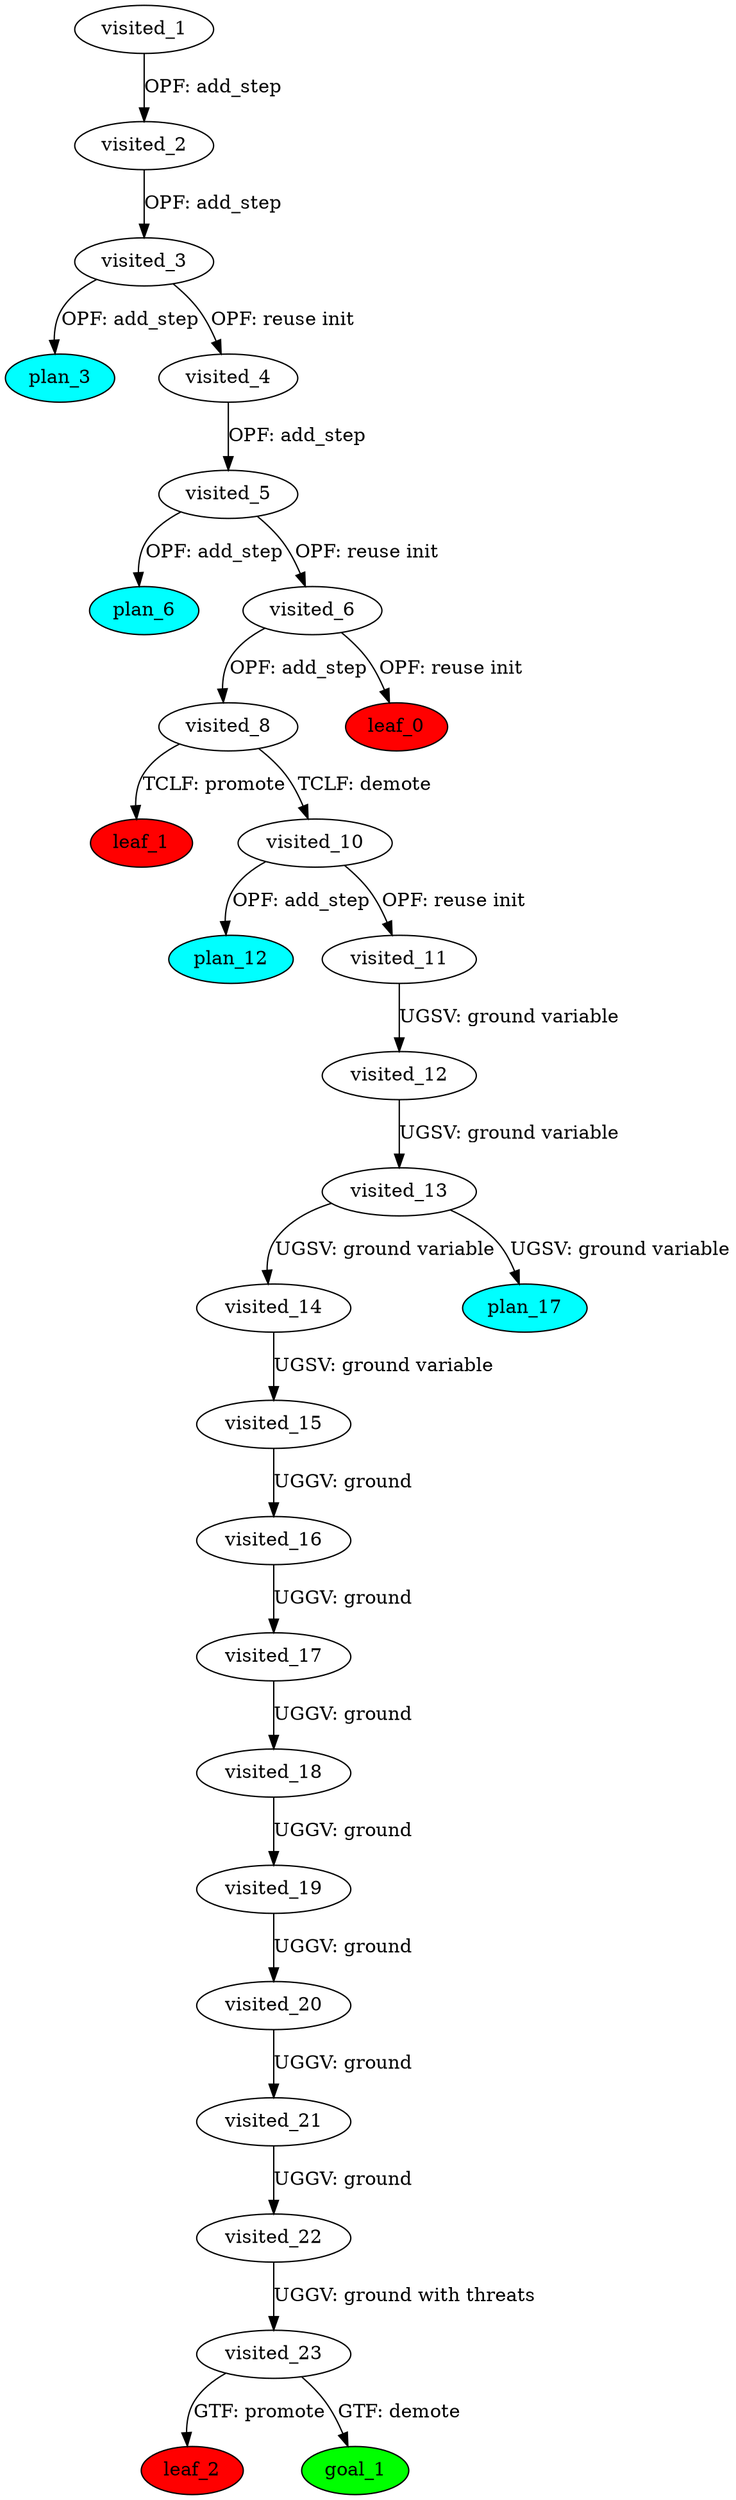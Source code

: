 digraph {
	"234362eb-aa5d-4cc1-54f2-b17f3af13969" [label=plan_0 fillcolor=cyan style=filled]
	"234362eb-aa5d-4cc1-54f2-b17f3af13969" [label=visited_1 fillcolor=white style=filled]
	"e8add825-9ce7-92b3-7645-afd134a59f2d" [label=plan_1 fillcolor=cyan style=filled]
	"234362eb-aa5d-4cc1-54f2-b17f3af13969" -> "e8add825-9ce7-92b3-7645-afd134a59f2d" [label="OPF: add_step"]
	"e8add825-9ce7-92b3-7645-afd134a59f2d" [label=visited_2 fillcolor=white style=filled]
	"f7c09104-edeb-30bc-8d8a-57e4b2ce02c6" [label=plan_2 fillcolor=cyan style=filled]
	"e8add825-9ce7-92b3-7645-afd134a59f2d" -> "f7c09104-edeb-30bc-8d8a-57e4b2ce02c6" [label="OPF: add_step"]
	"f7c09104-edeb-30bc-8d8a-57e4b2ce02c6" [label=visited_3 fillcolor=white style=filled]
	"5f6dcc2a-6034-3fe5-14fd-876abb5e98b0" [label=plan_3 fillcolor=cyan style=filled]
	"f7c09104-edeb-30bc-8d8a-57e4b2ce02c6" -> "5f6dcc2a-6034-3fe5-14fd-876abb5e98b0" [label="OPF: add_step"]
	"dab7ec06-7c00-754f-89a5-6ba74a9877e1" [label=plan_4 fillcolor=cyan style=filled]
	"f7c09104-edeb-30bc-8d8a-57e4b2ce02c6" -> "dab7ec06-7c00-754f-89a5-6ba74a9877e1" [label="OPF: reuse init"]
	"dab7ec06-7c00-754f-89a5-6ba74a9877e1" [label=visited_4 fillcolor=white style=filled]
	"52f8d3eb-2d5a-07ea-167c-e8c1183a7f3d" [label=plan_5 fillcolor=cyan style=filled]
	"dab7ec06-7c00-754f-89a5-6ba74a9877e1" -> "52f8d3eb-2d5a-07ea-167c-e8c1183a7f3d" [label="OPF: add_step"]
	"52f8d3eb-2d5a-07ea-167c-e8c1183a7f3d" [label=visited_5 fillcolor=white style=filled]
	"62d91af3-1ae0-7c64-afd5-af37613ebe48" [label=plan_6 fillcolor=cyan style=filled]
	"52f8d3eb-2d5a-07ea-167c-e8c1183a7f3d" -> "62d91af3-1ae0-7c64-afd5-af37613ebe48" [label="OPF: add_step"]
	"3f2ac742-c953-5c6d-c1ba-6fccd2b7c43f" [label=plan_7 fillcolor=cyan style=filled]
	"52f8d3eb-2d5a-07ea-167c-e8c1183a7f3d" -> "3f2ac742-c953-5c6d-c1ba-6fccd2b7c43f" [label="OPF: reuse init"]
	"3f2ac742-c953-5c6d-c1ba-6fccd2b7c43f" [label=visited_6 fillcolor=white style=filled]
	"7f87a1a6-5e1d-0590-8bdc-1d54dc7727a6" [label=plan_8 fillcolor=cyan style=filled]
	"3f2ac742-c953-5c6d-c1ba-6fccd2b7c43f" -> "7f87a1a6-5e1d-0590-8bdc-1d54dc7727a6" [label="OPF: add_step"]
	"cec167e5-cbdd-c024-9406-3f0c44f3916c" [label=plan_9 fillcolor=cyan style=filled]
	"3f2ac742-c953-5c6d-c1ba-6fccd2b7c43f" -> "cec167e5-cbdd-c024-9406-3f0c44f3916c" [label="OPF: reuse init"]
	"cec167e5-cbdd-c024-9406-3f0c44f3916c" [label=visited_7 fillcolor=white style=filled]
	"cec167e5-cbdd-c024-9406-3f0c44f3916c" [label=leaf_0 fillcolor=red style=filled]
	"7f87a1a6-5e1d-0590-8bdc-1d54dc7727a6" [label=visited_8 fillcolor=white style=filled]
	"e9bf7da1-9a25-1537-d935-4a4e49b75d42" [label=plan_10 fillcolor=cyan style=filled]
	"7f87a1a6-5e1d-0590-8bdc-1d54dc7727a6" -> "e9bf7da1-9a25-1537-d935-4a4e49b75d42" [label="TCLF: promote"]
	"22c8345b-b163-fa5d-761f-e4363431f0c0" [label=plan_11 fillcolor=cyan style=filled]
	"7f87a1a6-5e1d-0590-8bdc-1d54dc7727a6" -> "22c8345b-b163-fa5d-761f-e4363431f0c0" [label="TCLF: demote"]
	"e9bf7da1-9a25-1537-d935-4a4e49b75d42" [label=visited_9 fillcolor=white style=filled]
	"e9bf7da1-9a25-1537-d935-4a4e49b75d42" [label=leaf_1 fillcolor=red style=filled]
	"22c8345b-b163-fa5d-761f-e4363431f0c0" [label=visited_10 fillcolor=white style=filled]
	"c5643d0c-f59e-6211-f478-45a3e3561ab2" [label=plan_12 fillcolor=cyan style=filled]
	"22c8345b-b163-fa5d-761f-e4363431f0c0" -> "c5643d0c-f59e-6211-f478-45a3e3561ab2" [label="OPF: add_step"]
	"636ce444-76b0-305a-4cac-ae5265d68bf4" [label=plan_13 fillcolor=cyan style=filled]
	"22c8345b-b163-fa5d-761f-e4363431f0c0" -> "636ce444-76b0-305a-4cac-ae5265d68bf4" [label="OPF: reuse init"]
	"636ce444-76b0-305a-4cac-ae5265d68bf4" [label=visited_11 fillcolor=white style=filled]
	"a1e5be86-dfb7-677c-2208-82ae7362a9c8" [label=plan_14 fillcolor=cyan style=filled]
	"636ce444-76b0-305a-4cac-ae5265d68bf4" -> "a1e5be86-dfb7-677c-2208-82ae7362a9c8" [label="UGSV: ground variable"]
	"a1e5be86-dfb7-677c-2208-82ae7362a9c8" [label=visited_12 fillcolor=white style=filled]
	"5884ffc2-4e39-f8ad-285c-ab7dee78253b" [label=plan_15 fillcolor=cyan style=filled]
	"a1e5be86-dfb7-677c-2208-82ae7362a9c8" -> "5884ffc2-4e39-f8ad-285c-ab7dee78253b" [label="UGSV: ground variable"]
	"5884ffc2-4e39-f8ad-285c-ab7dee78253b" [label=visited_13 fillcolor=white style=filled]
	"8a501b40-0587-3af0-311f-32996cee33c1" [label=plan_16 fillcolor=cyan style=filled]
	"5884ffc2-4e39-f8ad-285c-ab7dee78253b" -> "8a501b40-0587-3af0-311f-32996cee33c1" [label="UGSV: ground variable"]
	"09ff97e7-3971-b5f5-8039-a5eb4e22d4c2" [label=plan_17 fillcolor=cyan style=filled]
	"5884ffc2-4e39-f8ad-285c-ab7dee78253b" -> "09ff97e7-3971-b5f5-8039-a5eb4e22d4c2" [label="UGSV: ground variable"]
	"8a501b40-0587-3af0-311f-32996cee33c1" [label=visited_14 fillcolor=white style=filled]
	"32431a81-1758-6248-b268-a099ac2b7548" [label=plan_18 fillcolor=cyan style=filled]
	"8a501b40-0587-3af0-311f-32996cee33c1" -> "32431a81-1758-6248-b268-a099ac2b7548" [label="UGSV: ground variable"]
	"32431a81-1758-6248-b268-a099ac2b7548" [label=visited_15 fillcolor=white style=filled]
	"43b66745-3c93-3293-3066-d7a6ab2fa2a2" [label=plan_19 fillcolor=cyan style=filled]
	"32431a81-1758-6248-b268-a099ac2b7548" -> "43b66745-3c93-3293-3066-d7a6ab2fa2a2" [label="UGGV: ground"]
	"43b66745-3c93-3293-3066-d7a6ab2fa2a2" [label=visited_16 fillcolor=white style=filled]
	"c8b3175f-ab8a-bf24-562f-c8b8cd3dbba4" [label=plan_20 fillcolor=cyan style=filled]
	"43b66745-3c93-3293-3066-d7a6ab2fa2a2" -> "c8b3175f-ab8a-bf24-562f-c8b8cd3dbba4" [label="UGGV: ground"]
	"c8b3175f-ab8a-bf24-562f-c8b8cd3dbba4" [label=visited_17 fillcolor=white style=filled]
	"cb2245d5-7c03-0278-b260-295c3e311faa" [label=plan_21 fillcolor=cyan style=filled]
	"c8b3175f-ab8a-bf24-562f-c8b8cd3dbba4" -> "cb2245d5-7c03-0278-b260-295c3e311faa" [label="UGGV: ground"]
	"cb2245d5-7c03-0278-b260-295c3e311faa" [label=visited_18 fillcolor=white style=filled]
	"2648c756-0379-5125-5d9c-1f42fbc1d406" [label=plan_22 fillcolor=cyan style=filled]
	"cb2245d5-7c03-0278-b260-295c3e311faa" -> "2648c756-0379-5125-5d9c-1f42fbc1d406" [label="UGGV: ground"]
	"2648c756-0379-5125-5d9c-1f42fbc1d406" [label=visited_19 fillcolor=white style=filled]
	"d95ef090-19fb-ae70-fd29-4215b7d89348" [label=plan_23 fillcolor=cyan style=filled]
	"2648c756-0379-5125-5d9c-1f42fbc1d406" -> "d95ef090-19fb-ae70-fd29-4215b7d89348" [label="UGGV: ground"]
	"d95ef090-19fb-ae70-fd29-4215b7d89348" [label=visited_20 fillcolor=white style=filled]
	"25d661fc-3c0a-b75e-0035-926e9f618a49" [label=plan_24 fillcolor=cyan style=filled]
	"d95ef090-19fb-ae70-fd29-4215b7d89348" -> "25d661fc-3c0a-b75e-0035-926e9f618a49" [label="UGGV: ground"]
	"25d661fc-3c0a-b75e-0035-926e9f618a49" [label=visited_21 fillcolor=white style=filled]
	"18b2265d-4002-30bc-e535-1e9e43e30704" [label=plan_25 fillcolor=cyan style=filled]
	"25d661fc-3c0a-b75e-0035-926e9f618a49" -> "18b2265d-4002-30bc-e535-1e9e43e30704" [label="UGGV: ground"]
	"18b2265d-4002-30bc-e535-1e9e43e30704" [label=visited_22 fillcolor=white style=filled]
	"2df21f6c-a1f0-87d6-cb4d-77b325db1ecf" [label=plan_26 fillcolor=cyan style=filled]
	"18b2265d-4002-30bc-e535-1e9e43e30704" -> "2df21f6c-a1f0-87d6-cb4d-77b325db1ecf" [label="UGGV: ground with threats"]
	"2df21f6c-a1f0-87d6-cb4d-77b325db1ecf" [label=visited_23 fillcolor=white style=filled]
	"cd135d4e-ff72-751d-c0e4-8d17430004dd" [label=plan_27 fillcolor=cyan style=filled]
	"2df21f6c-a1f0-87d6-cb4d-77b325db1ecf" -> "cd135d4e-ff72-751d-c0e4-8d17430004dd" [label="GTF: promote"]
	"7b93e24b-788e-a881-53cd-1acbb22c29e1" [label=plan_28 fillcolor=cyan style=filled]
	"2df21f6c-a1f0-87d6-cb4d-77b325db1ecf" -> "7b93e24b-788e-a881-53cd-1acbb22c29e1" [label="GTF: demote"]
	"cd135d4e-ff72-751d-c0e4-8d17430004dd" [label=visited_24 fillcolor=white style=filled]
	"cd135d4e-ff72-751d-c0e4-8d17430004dd" [label=leaf_2 fillcolor=red style=filled]
	"7b93e24b-788e-a881-53cd-1acbb22c29e1" [label=visited_25 fillcolor=white style=filled]
	"7b93e24b-788e-a881-53cd-1acbb22c29e1" [label=goal_1 fillcolor=green style=filled]
}
